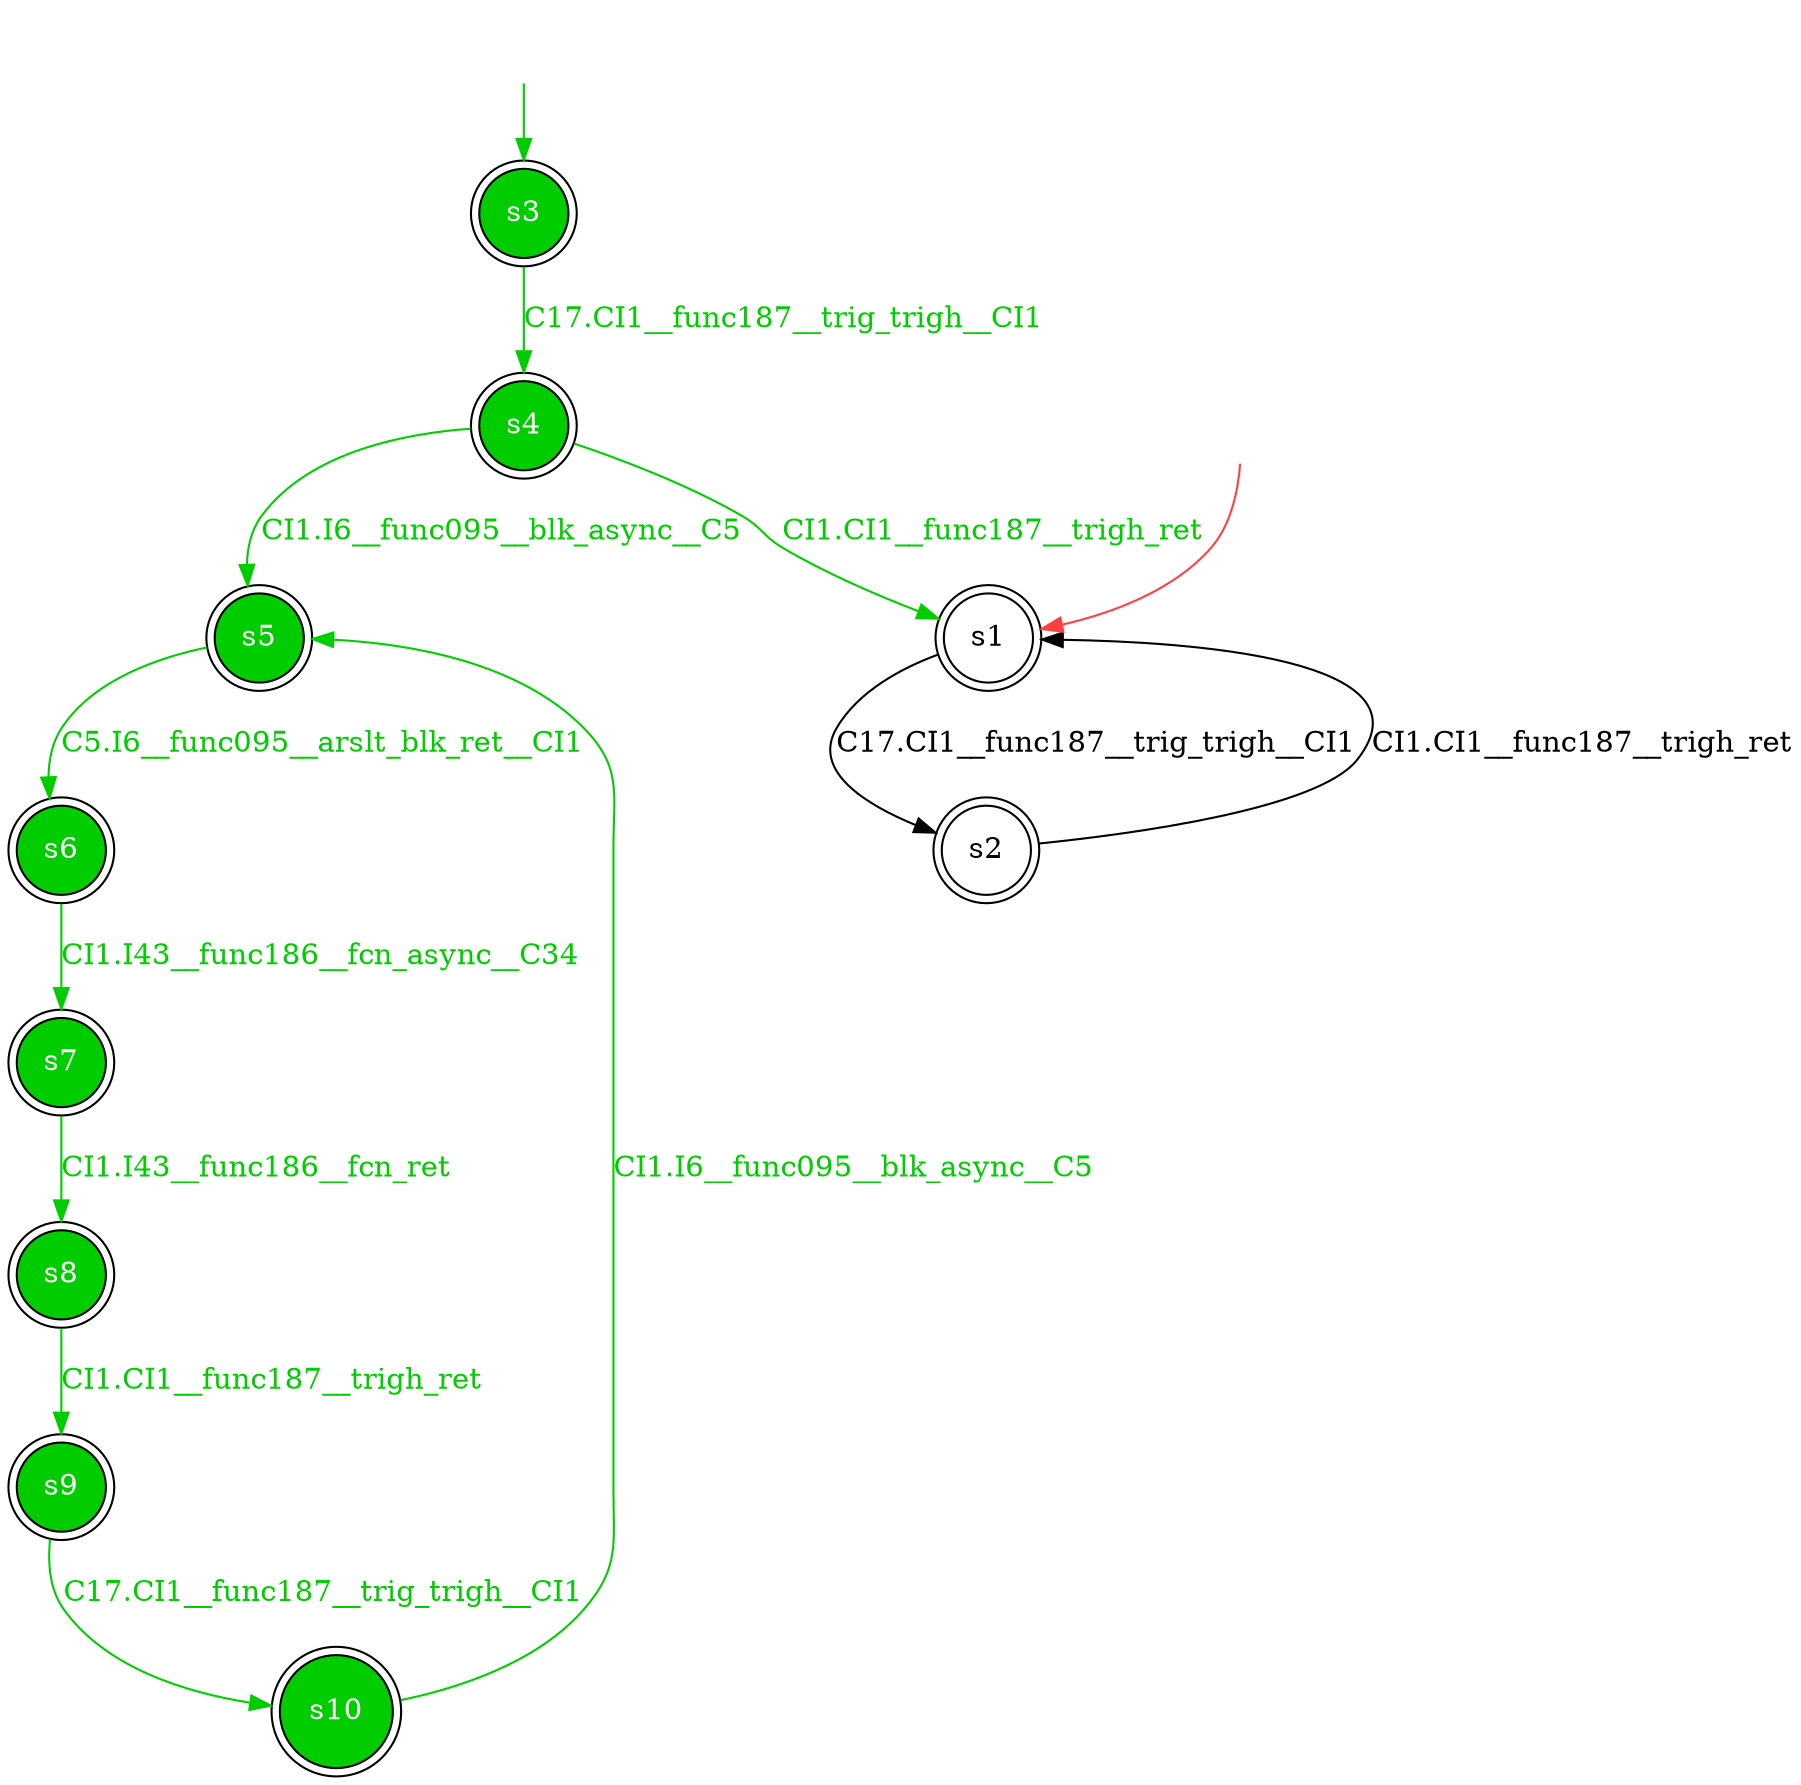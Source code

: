 digraph diffautomaton {
	1 [label=<s1> shape="doublecircle"];
	3 [label=<s3> shape="doublecircle" fillcolor="#00cc00" fontcolor="#ffffff" style="filled"];
	2 [label=<s2> shape="doublecircle"];
	4 [label=<s4> shape="doublecircle" fillcolor="#00cc00" fontcolor="#ffffff" style="filled"];
	5 [label=<s5> shape="doublecircle" fillcolor="#00cc00" fontcolor="#ffffff" style="filled"];
	6 [label=<s6> shape="doublecircle" fillcolor="#00cc00" fontcolor="#ffffff" style="filled"];
	7 [label=<s7> shape="doublecircle" fillcolor="#00cc00" fontcolor="#ffffff" style="filled"];
	8 [label=<s8> shape="doublecircle" fillcolor="#00cc00" fontcolor="#ffffff" style="filled"];
	9 [label=<s9> shape="doublecircle" fillcolor="#00cc00" fontcolor="#ffffff" style="filled"];
	10 [label=<s10> shape="doublecircle" fillcolor="#00cc00" fontcolor="#ffffff" style="filled"];
	__init1 [label=<> shape="none"];
	__init1 -> 1 [color="#ff4040"];
	__init3 [label=<> shape="none"];
	__init3 -> 3 [color="#00cc00"];
	1 -> 2 [label=<<font color="#000000">C17.CI1__func187__trig_trigh__CI1</font>> id="1-0-2"];
	3 -> 4 [label=<<font color="#00cc00">C17.CI1__func187__trig_trigh__CI1</font>> color="#00cc00" id="3-0-4"];
	2 -> 1 [label=<<font color="#000000">CI1.CI1__func187__trigh_ret</font>> id="2-0-1"];
	4 -> 1 [label=<<font color="#00cc00">CI1.CI1__func187__trigh_ret</font>> color="#00cc00" id="4-0-1"];
	4 -> 5 [label=<<font color="#00cc00">CI1.I6__func095__blk_async__C5</font>> color="#00cc00" id="4-1-5"];
	5 -> 6 [label=<<font color="#00cc00">C5.I6__func095__arslt_blk_ret__CI1</font>> color="#00cc00" id="5-0-6"];
	6 -> 7 [label=<<font color="#00cc00">CI1.I43__func186__fcn_async__C34</font>> color="#00cc00" id="6-0-7"];
	7 -> 8 [label=<<font color="#00cc00">CI1.I43__func186__fcn_ret</font>> color="#00cc00" id="7-0-8"];
	8 -> 9 [label=<<font color="#00cc00">CI1.CI1__func187__trigh_ret</font>> color="#00cc00" id="8-0-9"];
	9 -> 10 [label=<<font color="#00cc00">C17.CI1__func187__trig_trigh__CI1</font>> color="#00cc00" id="9-0-10"];
	10 -> 5 [label=<<font color="#00cc00">CI1.I6__func095__blk_async__C5</font>> color="#00cc00" id="10-0-5"];
}
